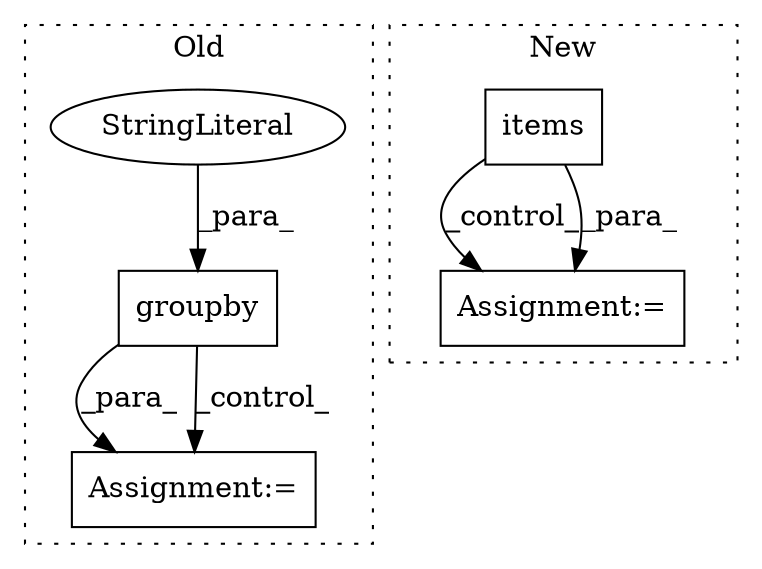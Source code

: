 digraph G {
subgraph cluster0 {
1 [label="groupby" a="32" s="8580,8598" l="8,1" shape="box"];
4 [label="StringLiteral" a="45" s="8588" l="10" shape="ellipse"];
5 [label="Assignment:=" a="7" s="8617" l="1" shape="box"];
label = "Old";
style="dotted";
}
subgraph cluster1 {
2 [label="items" a="32" s="8563" l="7" shape="box"];
3 [label="Assignment:=" a="7" s="8653" l="1" shape="box"];
label = "New";
style="dotted";
}
1 -> 5 [label="_para_"];
1 -> 5 [label="_control_"];
2 -> 3 [label="_control_"];
2 -> 3 [label="_para_"];
4 -> 1 [label="_para_"];
}